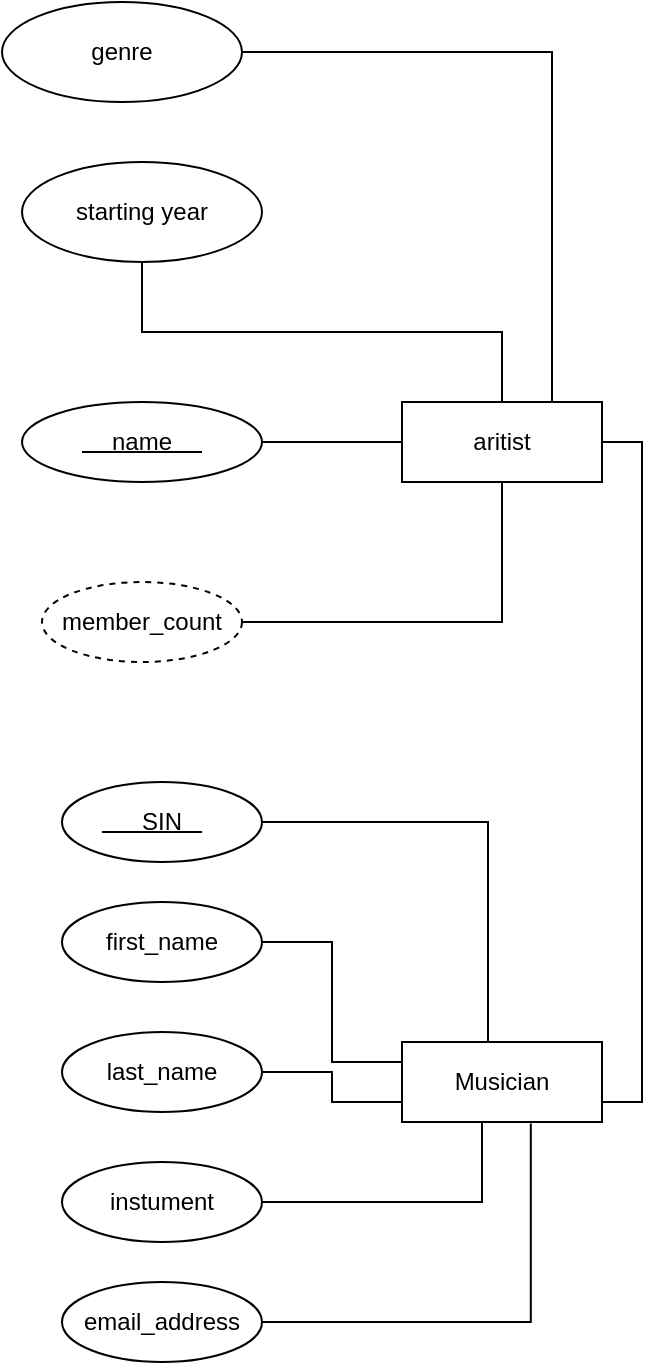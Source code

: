 <mxfile version="14.7.6" type="github"><diagram id="r_O1RaxWrrtH8uqQ30q3" name="Page-1"><mxGraphModel dx="1034" dy="585" grid="1" gridSize="10" guides="1" tooltips="1" connect="1" arrows="1" fold="1" page="1" pageScale="1" pageWidth="827" pageHeight="1169" math="0" shadow="0"><root><mxCell id="0"/><mxCell id="1" parent="0"/><mxCell id="ZQmBFMAHCiKAutRS2xqe-3" value="name" style="ellipse;whiteSpace=wrap;html=1;" vertex="1" parent="1"><mxGeometry x="170" y="270" width="120" height="40" as="geometry"/></mxCell><mxCell id="ZQmBFMAHCiKAutRS2xqe-23" style="edgeStyle=orthogonalEdgeStyle;rounded=0;orthogonalLoop=1;jettySize=auto;html=1;exitX=0.5;exitY=1;exitDx=0;exitDy=0;entryX=0.5;entryY=0;entryDx=0;entryDy=0;endArrow=none;endFill=0;" edge="1" parent="1" source="ZQmBFMAHCiKAutRS2xqe-4" target="ZQmBFMAHCiKAutRS2xqe-6"><mxGeometry relative="1" as="geometry"/></mxCell><mxCell id="ZQmBFMAHCiKAutRS2xqe-4" value="starting year" style="ellipse;whiteSpace=wrap;html=1;" vertex="1" parent="1"><mxGeometry x="170" y="150" width="120" height="50" as="geometry"/></mxCell><mxCell id="ZQmBFMAHCiKAutRS2xqe-56" style="edgeStyle=orthogonalEdgeStyle;rounded=0;orthogonalLoop=1;jettySize=auto;html=1;entryX=0.75;entryY=0;entryDx=0;entryDy=0;endArrow=none;endFill=0;" edge="1" parent="1" source="ZQmBFMAHCiKAutRS2xqe-5" target="ZQmBFMAHCiKAutRS2xqe-6"><mxGeometry relative="1" as="geometry"/></mxCell><mxCell id="ZQmBFMAHCiKAutRS2xqe-5" value="genre" style="ellipse;whiteSpace=wrap;html=1;" vertex="1" parent="1"><mxGeometry x="160" y="70" width="120" height="50" as="geometry"/></mxCell><mxCell id="ZQmBFMAHCiKAutRS2xqe-57" style="edgeStyle=orthogonalEdgeStyle;rounded=0;orthogonalLoop=1;jettySize=auto;html=1;exitX=1;exitY=0.5;exitDx=0;exitDy=0;entryX=1;entryY=0.75;entryDx=0;entryDy=0;endArrow=none;endFill=0;" edge="1" parent="1" source="ZQmBFMAHCiKAutRS2xqe-6" target="ZQmBFMAHCiKAutRS2xqe-17"><mxGeometry relative="1" as="geometry"/></mxCell><mxCell id="ZQmBFMAHCiKAutRS2xqe-6" value="aritist" style="whiteSpace=wrap;html=1;align=center;" vertex="1" parent="1"><mxGeometry x="360" y="270" width="100" height="40" as="geometry"/></mxCell><mxCell id="ZQmBFMAHCiKAutRS2xqe-24" style="edgeStyle=orthogonalEdgeStyle;rounded=0;orthogonalLoop=1;jettySize=auto;html=1;exitX=1;exitY=0.5;exitDx=0;exitDy=0;entryX=0.5;entryY=1;entryDx=0;entryDy=0;endArrow=none;endFill=0;" edge="1" parent="1" source="ZQmBFMAHCiKAutRS2xqe-8" target="ZQmBFMAHCiKAutRS2xqe-6"><mxGeometry relative="1" as="geometry"/></mxCell><mxCell id="ZQmBFMAHCiKAutRS2xqe-8" value="member_count" style="ellipse;whiteSpace=wrap;html=1;align=center;dashed=1;" vertex="1" parent="1"><mxGeometry x="180" y="360" width="100" height="40" as="geometry"/></mxCell><mxCell id="ZQmBFMAHCiKAutRS2xqe-13" value="" style="endArrow=none;html=1;rounded=0;entryX=1;entryY=0.5;entryDx=0;entryDy=0;" edge="1" parent="1" target="ZQmBFMAHCiKAutRS2xqe-3"><mxGeometry relative="1" as="geometry"><mxPoint x="360" y="290" as="sourcePoint"/><mxPoint x="480" y="320" as="targetPoint"/></mxGeometry></mxCell><mxCell id="ZQmBFMAHCiKAutRS2xqe-38" style="edgeStyle=orthogonalEdgeStyle;rounded=0;orthogonalLoop=1;jettySize=auto;html=1;exitX=0;exitY=0.5;exitDx=0;exitDy=0;endArrow=none;endFill=0;" edge="1" parent="1" source="ZQmBFMAHCiKAutRS2xqe-17"><mxGeometry relative="1" as="geometry"><mxPoint x="370" y="620" as="targetPoint"/></mxGeometry></mxCell><mxCell id="ZQmBFMAHCiKAutRS2xqe-17" value="Musician" style="whiteSpace=wrap;html=1;align=center;" vertex="1" parent="1"><mxGeometry x="360" y="590" width="100" height="40" as="geometry"/></mxCell><mxCell id="ZQmBFMAHCiKAutRS2xqe-18" value="" style="line;strokeWidth=1;rotatable=0;dashed=0;labelPosition=right;align=left;verticalAlign=middle;spacingTop=0;spacingLeft=6;points=[];portConstraint=eastwest;" vertex="1" parent="1"><mxGeometry x="200" y="290" width="60" height="10" as="geometry"/></mxCell><mxCell id="ZQmBFMAHCiKAutRS2xqe-28" style="edgeStyle=orthogonalEdgeStyle;rounded=0;orthogonalLoop=1;jettySize=auto;html=1;exitX=1;exitY=0.5;exitDx=0;exitDy=0;endArrow=none;endFill=0;entryX=0.5;entryY=0;entryDx=0;entryDy=0;" edge="1" parent="1" source="ZQmBFMAHCiKAutRS2xqe-25" target="ZQmBFMAHCiKAutRS2xqe-17"><mxGeometry relative="1" as="geometry"><mxPoint x="390" y="580" as="targetPoint"/><Array as="points"><mxPoint x="403" y="480"/><mxPoint x="403" y="590"/></Array></mxGeometry></mxCell><mxCell id="ZQmBFMAHCiKAutRS2xqe-25" value="SIN" style="ellipse;whiteSpace=wrap;html=1;align=center;" vertex="1" parent="1"><mxGeometry x="190" y="460" width="100" height="40" as="geometry"/></mxCell><mxCell id="ZQmBFMAHCiKAutRS2xqe-27" value="" style="line;strokeWidth=1;rotatable=0;dashed=0;labelPosition=right;align=left;verticalAlign=middle;spacingTop=0;spacingLeft=6;points=[];portConstraint=eastwest;" vertex="1" parent="1"><mxGeometry x="210" y="480" width="50" height="10" as="geometry"/></mxCell><mxCell id="ZQmBFMAHCiKAutRS2xqe-33" style="edgeStyle=orthogonalEdgeStyle;rounded=0;orthogonalLoop=1;jettySize=auto;html=1;exitX=1;exitY=0.5;exitDx=0;exitDy=0;endArrow=none;endFill=0;entryX=0;entryY=0.5;entryDx=0;entryDy=0;" edge="1" parent="1" source="ZQmBFMAHCiKAutRS2xqe-29" target="ZQmBFMAHCiKAutRS2xqe-17"><mxGeometry relative="1" as="geometry"><mxPoint x="350" y="610" as="targetPoint"/><Array as="points"><mxPoint x="325" y="540"/><mxPoint x="325" y="600"/><mxPoint x="360" y="600"/></Array></mxGeometry></mxCell><mxCell id="ZQmBFMAHCiKAutRS2xqe-29" value="first_name" style="ellipse;whiteSpace=wrap;html=1;align=center;" vertex="1" parent="1"><mxGeometry x="190" y="520" width="100" height="40" as="geometry"/></mxCell><mxCell id="ZQmBFMAHCiKAutRS2xqe-39" style="edgeStyle=orthogonalEdgeStyle;rounded=0;orthogonalLoop=1;jettySize=auto;html=1;endArrow=none;endFill=0;entryX=0;entryY=0.75;entryDx=0;entryDy=0;" edge="1" parent="1" source="ZQmBFMAHCiKAutRS2xqe-30" target="ZQmBFMAHCiKAutRS2xqe-17"><mxGeometry relative="1" as="geometry"><mxPoint x="320" y="640" as="targetPoint"/></mxGeometry></mxCell><mxCell id="ZQmBFMAHCiKAutRS2xqe-30" value="last_name" style="ellipse;whiteSpace=wrap;html=1;align=center;" vertex="1" parent="1"><mxGeometry x="190" y="585" width="100" height="40" as="geometry"/></mxCell><mxCell id="ZQmBFMAHCiKAutRS2xqe-40" style="edgeStyle=orthogonalEdgeStyle;rounded=0;orthogonalLoop=1;jettySize=auto;html=1;entryX=0.4;entryY=1;entryDx=0;entryDy=0;entryPerimeter=0;endArrow=none;endFill=0;" edge="1" parent="1" source="ZQmBFMAHCiKAutRS2xqe-31" target="ZQmBFMAHCiKAutRS2xqe-17"><mxGeometry relative="1" as="geometry"/></mxCell><mxCell id="ZQmBFMAHCiKAutRS2xqe-31" value="instument" style="ellipse;whiteSpace=wrap;html=1;align=center;" vertex="1" parent="1"><mxGeometry x="190" y="650" width="100" height="40" as="geometry"/></mxCell><mxCell id="ZQmBFMAHCiKAutRS2xqe-41" style="rounded=0;orthogonalLoop=1;jettySize=auto;html=1;exitX=1;exitY=0.5;exitDx=0;exitDy=0;endArrow=none;endFill=0;entryX=0.644;entryY=1.02;entryDx=0;entryDy=0;entryPerimeter=0;edgeStyle=orthogonalEdgeStyle;" edge="1" parent="1" source="ZQmBFMAHCiKAutRS2xqe-32" target="ZQmBFMAHCiKAutRS2xqe-17"><mxGeometry relative="1" as="geometry"><mxPoint x="450" y="670" as="targetPoint"/></mxGeometry></mxCell><mxCell id="ZQmBFMAHCiKAutRS2xqe-32" value="email_address" style="ellipse;whiteSpace=wrap;html=1;align=center;" vertex="1" parent="1"><mxGeometry x="190" y="710" width="100" height="40" as="geometry"/></mxCell></root></mxGraphModel></diagram></mxfile>